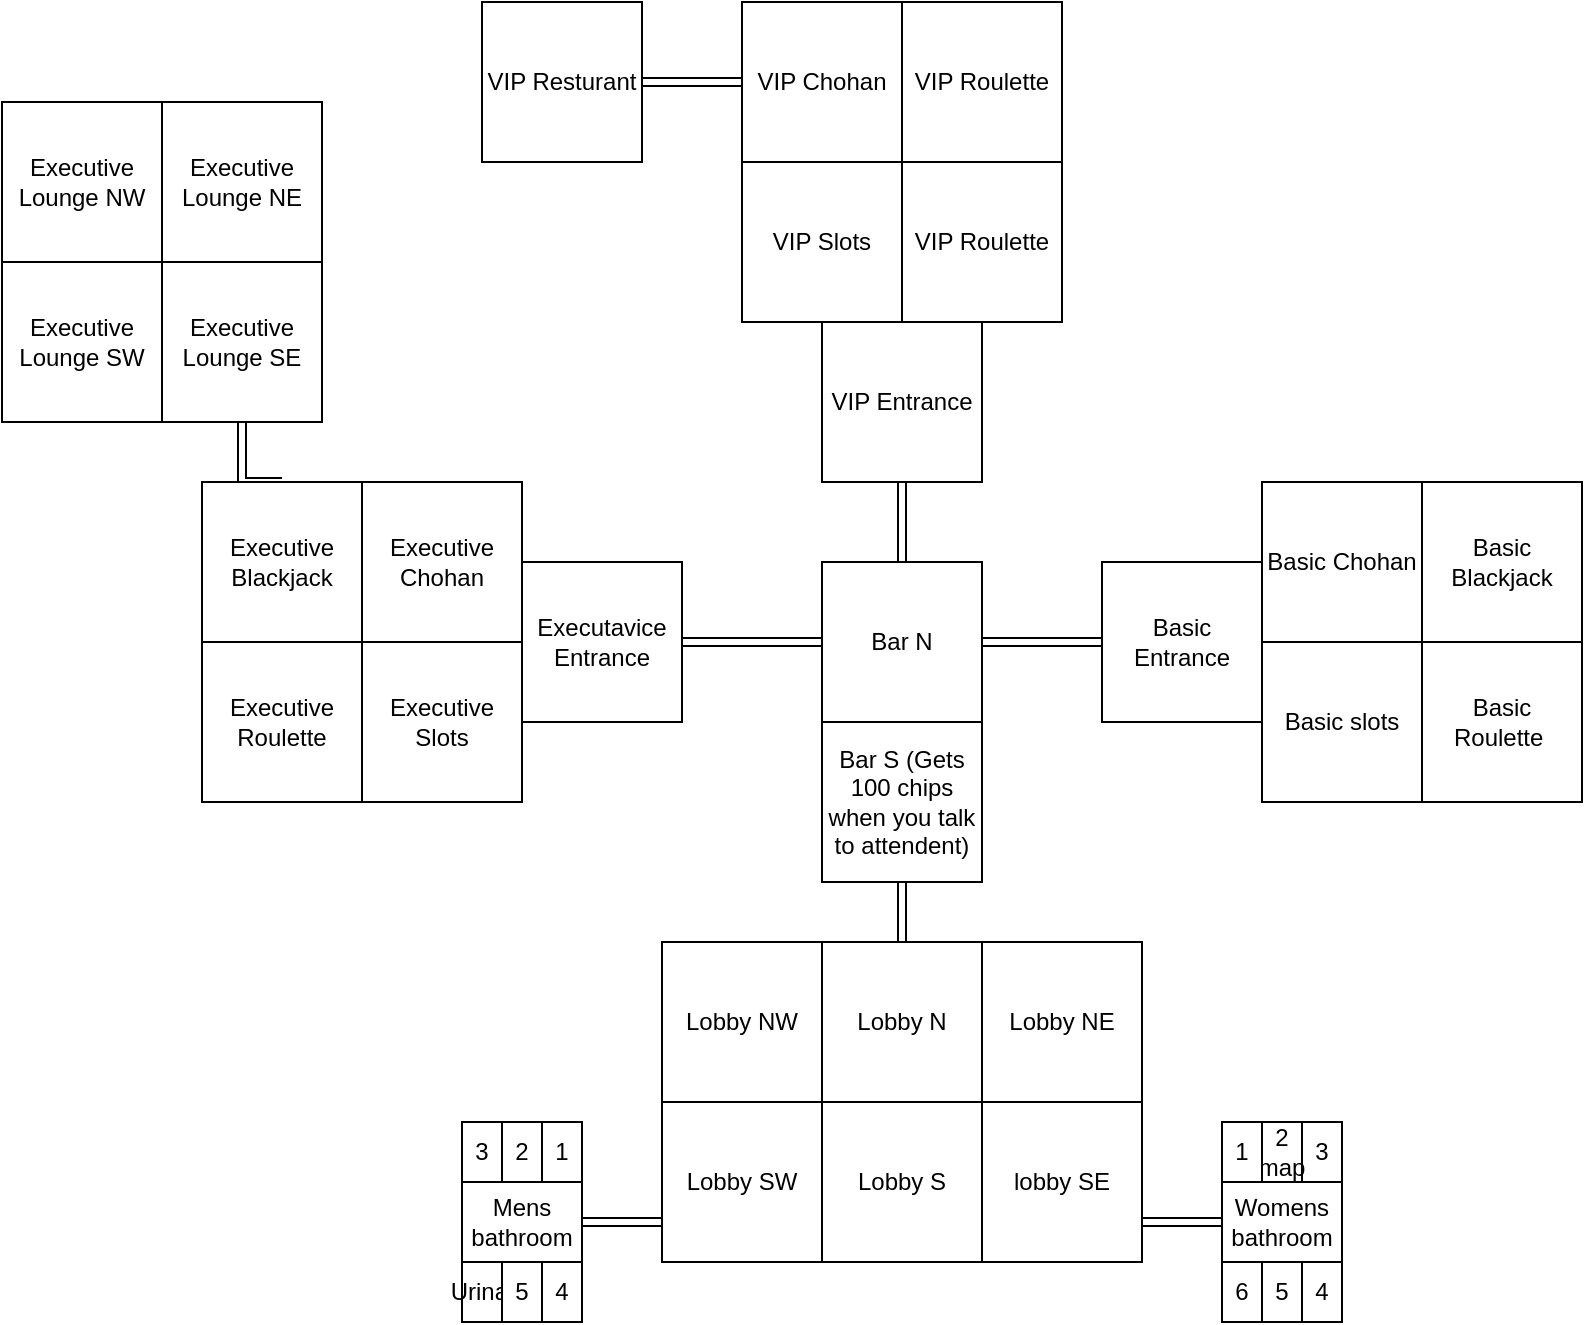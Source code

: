 <mxfile>
    <diagram id="MbSd8WyIdHzV0oAZfFJl" name="Page-1">
        <mxGraphModel dx="1466" dy="723" grid="1" gridSize="10" guides="1" tooltips="1" connect="1" arrows="1" fold="1" page="1" pageScale="1" pageWidth="827" pageHeight="1169" math="0" shadow="0">
            <root>
                <mxCell id="0"/>
                <mxCell id="1" parent="0"/>
                <mxCell id="3T4Xo_zZsR7gGZyC-1Nk-1" value="Lobby S" style="whiteSpace=wrap;html=1;aspect=fixed;" parent="1" vertex="1">
                    <mxGeometry x="360" y="1050" width="80" height="80" as="geometry"/>
                </mxCell>
                <mxCell id="3T4Xo_zZsR7gGZyC-1Nk-3" value="Lobby SW" style="whiteSpace=wrap;html=1;aspect=fixed;" parent="1" vertex="1">
                    <mxGeometry x="280" y="1050" width="80" height="80" as="geometry"/>
                </mxCell>
                <mxCell id="3T4Xo_zZsR7gGZyC-1Nk-4" value="Lobby NW" style="whiteSpace=wrap;html=1;aspect=fixed;" parent="1" vertex="1">
                    <mxGeometry x="280" y="970" width="80" height="80" as="geometry"/>
                </mxCell>
                <mxCell id="3T4Xo_zZsR7gGZyC-1Nk-5" value="Lobby NE" style="whiteSpace=wrap;html=1;aspect=fixed;" parent="1" vertex="1">
                    <mxGeometry x="440" y="970" width="80" height="80" as="geometry"/>
                </mxCell>
                <mxCell id="3T4Xo_zZsR7gGZyC-1Nk-16" style="edgeStyle=orthogonalEdgeStyle;shape=link;rounded=0;orthogonalLoop=1;jettySize=auto;html=1;exitX=0.5;exitY=0;exitDx=0;exitDy=0;entryX=0.5;entryY=1;entryDx=0;entryDy=0;" parent="1" source="3T4Xo_zZsR7gGZyC-1Nk-6" target="3T4Xo_zZsR7gGZyC-1Nk-14" edge="1">
                    <mxGeometry relative="1" as="geometry"/>
                </mxCell>
                <mxCell id="3T4Xo_zZsR7gGZyC-1Nk-6" value="Lobby N" style="whiteSpace=wrap;html=1;aspect=fixed;" parent="1" vertex="1">
                    <mxGeometry x="360" y="970" width="80" height="80" as="geometry"/>
                </mxCell>
                <mxCell id="3T4Xo_zZsR7gGZyC-1Nk-7" value="lobby SE" style="whiteSpace=wrap;html=1;aspect=fixed;" parent="1" vertex="1">
                    <mxGeometry x="440" y="1050" width="80" height="80" as="geometry"/>
                </mxCell>
                <mxCell id="3T4Xo_zZsR7gGZyC-1Nk-11" style="edgeStyle=orthogonalEdgeStyle;shape=link;rounded=0;orthogonalLoop=1;jettySize=auto;html=1;exitX=1;exitY=0.5;exitDx=0;exitDy=0;entryX=0;entryY=0.75;entryDx=0;entryDy=0;" parent="1" source="3T4Xo_zZsR7gGZyC-1Nk-9" target="3T4Xo_zZsR7gGZyC-1Nk-3" edge="1">
                    <mxGeometry relative="1" as="geometry"/>
                </mxCell>
                <mxCell id="3T4Xo_zZsR7gGZyC-1Nk-9" value="Mens bathroom" style="rounded=0;whiteSpace=wrap;html=1;" parent="1" vertex="1">
                    <mxGeometry x="180" y="1090" width="60" height="40" as="geometry"/>
                </mxCell>
                <mxCell id="3T4Xo_zZsR7gGZyC-1Nk-13" style="edgeStyle=orthogonalEdgeStyle;shape=link;rounded=0;orthogonalLoop=1;jettySize=auto;html=1;entryX=1;entryY=0.75;entryDx=0;entryDy=0;" parent="1" source="3T4Xo_zZsR7gGZyC-1Nk-12" target="3T4Xo_zZsR7gGZyC-1Nk-7" edge="1">
                    <mxGeometry relative="1" as="geometry"/>
                </mxCell>
                <mxCell id="3T4Xo_zZsR7gGZyC-1Nk-12" value="Womens bathroom" style="rounded=0;whiteSpace=wrap;html=1;" parent="1" vertex="1">
                    <mxGeometry x="560" y="1090" width="60" height="40" as="geometry"/>
                </mxCell>
                <mxCell id="3T4Xo_zZsR7gGZyC-1Nk-14" value="Bar S (Gets 100 chips when you talk to attendent)" style="whiteSpace=wrap;html=1;aspect=fixed;" parent="1" vertex="1">
                    <mxGeometry x="360" y="860" width="80" height="80" as="geometry"/>
                </mxCell>
                <mxCell id="p4E1UfUp6ffQrvT8tK25-9" style="edgeStyle=orthogonalEdgeStyle;shape=link;rounded=0;orthogonalLoop=1;jettySize=auto;html=1;entryX=0.5;entryY=1;entryDx=0;entryDy=0;" parent="1" source="3T4Xo_zZsR7gGZyC-1Nk-15" target="p4E1UfUp6ffQrvT8tK25-7" edge="1">
                    <mxGeometry relative="1" as="geometry"/>
                </mxCell>
                <mxCell id="p4E1UfUp6ffQrvT8tK25-10" style="edgeStyle=orthogonalEdgeStyle;shape=link;rounded=0;orthogonalLoop=1;jettySize=auto;html=1;exitX=1;exitY=0.5;exitDx=0;exitDy=0;entryX=0;entryY=0.5;entryDx=0;entryDy=0;" parent="1" source="3T4Xo_zZsR7gGZyC-1Nk-15" target="p4E1UfUp6ffQrvT8tK25-8" edge="1">
                    <mxGeometry relative="1" as="geometry"/>
                </mxCell>
                <mxCell id="p4E1UfUp6ffQrvT8tK25-18" style="edgeStyle=orthogonalEdgeStyle;shape=link;rounded=0;orthogonalLoop=1;jettySize=auto;html=1;exitX=0;exitY=0.5;exitDx=0;exitDy=0;entryX=1;entryY=0.5;entryDx=0;entryDy=0;" parent="1" source="3T4Xo_zZsR7gGZyC-1Nk-15" target="p4E1UfUp6ffQrvT8tK25-11" edge="1">
                    <mxGeometry relative="1" as="geometry"/>
                </mxCell>
                <mxCell id="3T4Xo_zZsR7gGZyC-1Nk-15" value="Bar N" style="whiteSpace=wrap;html=1;aspect=fixed;" parent="1" vertex="1">
                    <mxGeometry x="360" y="780" width="80" height="80" as="geometry"/>
                </mxCell>
                <mxCell id="3T4Xo_zZsR7gGZyC-1Nk-18" value="Basic slots" style="whiteSpace=wrap;html=1;aspect=fixed;" parent="1" vertex="1">
                    <mxGeometry x="580" y="820" width="80" height="80" as="geometry"/>
                </mxCell>
                <mxCell id="3T4Xo_zZsR7gGZyC-1Nk-19" value="Basic Chohan" style="whiteSpace=wrap;html=1;aspect=fixed;" parent="1" vertex="1">
                    <mxGeometry x="580" y="740" width="80" height="80" as="geometry"/>
                </mxCell>
                <mxCell id="3T4Xo_zZsR7gGZyC-1Nk-20" value="Basic Roulette&amp;nbsp;" style="whiteSpace=wrap;html=1;aspect=fixed;" parent="1" vertex="1">
                    <mxGeometry x="660" y="820" width="80" height="80" as="geometry"/>
                </mxCell>
                <mxCell id="3T4Xo_zZsR7gGZyC-1Nk-21" value="Basic Blackjack" style="whiteSpace=wrap;html=1;aspect=fixed;" parent="1" vertex="1">
                    <mxGeometry x="660" y="740" width="80" height="80" as="geometry"/>
                </mxCell>
                <mxCell id="3T4Xo_zZsR7gGZyC-1Nk-24" value="VIP Slots" style="whiteSpace=wrap;html=1;aspect=fixed;" parent="1" vertex="1">
                    <mxGeometry x="320" y="580" width="80" height="80" as="geometry"/>
                </mxCell>
                <mxCell id="p4E1UfUp6ffQrvT8tK25-1" value="VIP Roulette" style="whiteSpace=wrap;html=1;aspect=fixed;" parent="1" vertex="1">
                    <mxGeometry x="400" y="580" width="80" height="80" as="geometry"/>
                </mxCell>
                <mxCell id="p4E1UfUp6ffQrvT8tK25-40" style="edgeStyle=orthogonalEdgeStyle;shape=link;rounded=0;orthogonalLoop=1;jettySize=auto;html=1;exitX=0;exitY=0.5;exitDx=0;exitDy=0;entryX=1;entryY=0.5;entryDx=0;entryDy=0;" parent="1" source="p4E1UfUp6ffQrvT8tK25-2" target="p4E1UfUp6ffQrvT8tK25-39" edge="1">
                    <mxGeometry relative="1" as="geometry"/>
                </mxCell>
                <mxCell id="p4E1UfUp6ffQrvT8tK25-2" value="VIP Chohan" style="whiteSpace=wrap;html=1;aspect=fixed;" parent="1" vertex="1">
                    <mxGeometry x="320" y="500" width="80" height="80" as="geometry"/>
                </mxCell>
                <mxCell id="p4E1UfUp6ffQrvT8tK25-3" value="VIP Roulette" style="whiteSpace=wrap;html=1;aspect=fixed;" parent="1" vertex="1">
                    <mxGeometry x="400" y="500" width="80" height="80" as="geometry"/>
                </mxCell>
                <mxCell id="p4E1UfUp6ffQrvT8tK25-7" value="VIP Entrance" style="whiteSpace=wrap;html=1;aspect=fixed;" parent="1" vertex="1">
                    <mxGeometry x="360" y="660" width="80" height="80" as="geometry"/>
                </mxCell>
                <mxCell id="p4E1UfUp6ffQrvT8tK25-8" value="Basic Entrance" style="whiteSpace=wrap;html=1;aspect=fixed;" parent="1" vertex="1">
                    <mxGeometry x="500" y="780" width="80" height="80" as="geometry"/>
                </mxCell>
                <mxCell id="p4E1UfUp6ffQrvT8tK25-11" value="Executavice Entrance" style="whiteSpace=wrap;html=1;aspect=fixed;" parent="1" vertex="1">
                    <mxGeometry x="210" y="780" width="80" height="80" as="geometry"/>
                </mxCell>
                <mxCell id="p4E1UfUp6ffQrvT8tK25-12" value="Executive Chohan" style="whiteSpace=wrap;html=1;aspect=fixed;" parent="1" vertex="1">
                    <mxGeometry x="130" y="740" width="80" height="80" as="geometry"/>
                </mxCell>
                <mxCell id="p4E1UfUp6ffQrvT8tK25-13" value="Executive Slots" style="whiteSpace=wrap;html=1;aspect=fixed;" parent="1" vertex="1">
                    <mxGeometry x="130" y="820" width="80" height="80" as="geometry"/>
                </mxCell>
                <mxCell id="p4E1UfUp6ffQrvT8tK25-23" style="edgeStyle=orthogonalEdgeStyle;shape=link;rounded=0;orthogonalLoop=1;jettySize=auto;html=1;exitX=0.5;exitY=0;exitDx=0;exitDy=0;entryX=0.5;entryY=1;entryDx=0;entryDy=0;" parent="1" source="p4E1UfUp6ffQrvT8tK25-14" target="p4E1UfUp6ffQrvT8tK25-21" edge="1">
                    <mxGeometry relative="1" as="geometry"/>
                </mxCell>
                <mxCell id="p4E1UfUp6ffQrvT8tK25-14" value="Executive Blackjack" style="whiteSpace=wrap;html=1;aspect=fixed;" parent="1" vertex="1">
                    <mxGeometry x="50" y="740" width="80" height="80" as="geometry"/>
                </mxCell>
                <mxCell id="p4E1UfUp6ffQrvT8tK25-15" value="Executive Roulette" style="whiteSpace=wrap;html=1;aspect=fixed;" parent="1" vertex="1">
                    <mxGeometry x="50" y="820" width="80" height="80" as="geometry"/>
                </mxCell>
                <mxCell id="p4E1UfUp6ffQrvT8tK25-16" value="Executive Lounge SW" style="whiteSpace=wrap;html=1;aspect=fixed;" parent="1" vertex="1">
                    <mxGeometry x="-50" y="630" width="80" height="80" as="geometry"/>
                </mxCell>
                <mxCell id="p4E1UfUp6ffQrvT8tK25-20" value="Executive Lounge NW" style="whiteSpace=wrap;html=1;aspect=fixed;" parent="1" vertex="1">
                    <mxGeometry x="-50" y="550" width="80" height="80" as="geometry"/>
                </mxCell>
                <mxCell id="p4E1UfUp6ffQrvT8tK25-21" value="Executive Lounge SE" style="whiteSpace=wrap;html=1;aspect=fixed;" parent="1" vertex="1">
                    <mxGeometry x="30" y="630" width="80" height="80" as="geometry"/>
                </mxCell>
                <mxCell id="p4E1UfUp6ffQrvT8tK25-22" value="Executive Lounge NE" style="whiteSpace=wrap;html=1;aspect=fixed;" parent="1" vertex="1">
                    <mxGeometry x="30" y="550" width="80" height="80" as="geometry"/>
                </mxCell>
                <mxCell id="p4E1UfUp6ffQrvT8tK25-26" value="3" style="rounded=0;whiteSpace=wrap;html=1;" parent="1" vertex="1">
                    <mxGeometry x="180" y="1060" width="20" height="30" as="geometry"/>
                </mxCell>
                <mxCell id="p4E1UfUp6ffQrvT8tK25-27" value="1" style="rounded=0;whiteSpace=wrap;html=1;" parent="1" vertex="1">
                    <mxGeometry x="220" y="1060" width="20" height="30" as="geometry"/>
                </mxCell>
                <mxCell id="p4E1UfUp6ffQrvT8tK25-28" value="2" style="rounded=0;whiteSpace=wrap;html=1;" parent="1" vertex="1">
                    <mxGeometry x="200" y="1060" width="20" height="30" as="geometry"/>
                </mxCell>
                <mxCell id="p4E1UfUp6ffQrvT8tK25-30" value="Urinal" style="rounded=0;whiteSpace=wrap;html=1;" parent="1" vertex="1">
                    <mxGeometry x="180" y="1130" width="20" height="30" as="geometry"/>
                </mxCell>
                <mxCell id="p4E1UfUp6ffQrvT8tK25-31" value="5" style="rounded=0;whiteSpace=wrap;html=1;" parent="1" vertex="1">
                    <mxGeometry x="200" y="1130" width="20" height="30" as="geometry"/>
                </mxCell>
                <mxCell id="p4E1UfUp6ffQrvT8tK25-32" value="4" style="rounded=0;whiteSpace=wrap;html=1;" parent="1" vertex="1">
                    <mxGeometry x="220" y="1130" width="20" height="30" as="geometry"/>
                </mxCell>
                <mxCell id="p4E1UfUp6ffQrvT8tK25-33" value="6" style="rounded=0;whiteSpace=wrap;html=1;" parent="1" vertex="1">
                    <mxGeometry x="560" y="1130" width="20" height="30" as="geometry"/>
                </mxCell>
                <mxCell id="p4E1UfUp6ffQrvT8tK25-34" value="5" style="rounded=0;whiteSpace=wrap;html=1;" parent="1" vertex="1">
                    <mxGeometry x="580" y="1130" width="20" height="30" as="geometry"/>
                </mxCell>
                <mxCell id="p4E1UfUp6ffQrvT8tK25-35" value="4" style="rounded=0;whiteSpace=wrap;html=1;" parent="1" vertex="1">
                    <mxGeometry x="600" y="1130" width="20" height="30" as="geometry"/>
                </mxCell>
                <mxCell id="p4E1UfUp6ffQrvT8tK25-36" value="3" style="rounded=0;whiteSpace=wrap;html=1;" parent="1" vertex="1">
                    <mxGeometry x="600" y="1060" width="20" height="30" as="geometry"/>
                </mxCell>
                <mxCell id="p4E1UfUp6ffQrvT8tK25-37" value="2&lt;br&gt;map" style="rounded=0;whiteSpace=wrap;html=1;" parent="1" vertex="1">
                    <mxGeometry x="580" y="1060" width="20" height="30" as="geometry"/>
                </mxCell>
                <mxCell id="p4E1UfUp6ffQrvT8tK25-38" value="1" style="rounded=0;whiteSpace=wrap;html=1;" parent="1" vertex="1">
                    <mxGeometry x="560" y="1060" width="20" height="30" as="geometry"/>
                </mxCell>
                <mxCell id="p4E1UfUp6ffQrvT8tK25-39" value="VIP Resturant" style="whiteSpace=wrap;html=1;aspect=fixed;" parent="1" vertex="1">
                    <mxGeometry x="190" y="500" width="80" height="80" as="geometry"/>
                </mxCell>
            </root>
        </mxGraphModel>
    </diagram>
</mxfile>